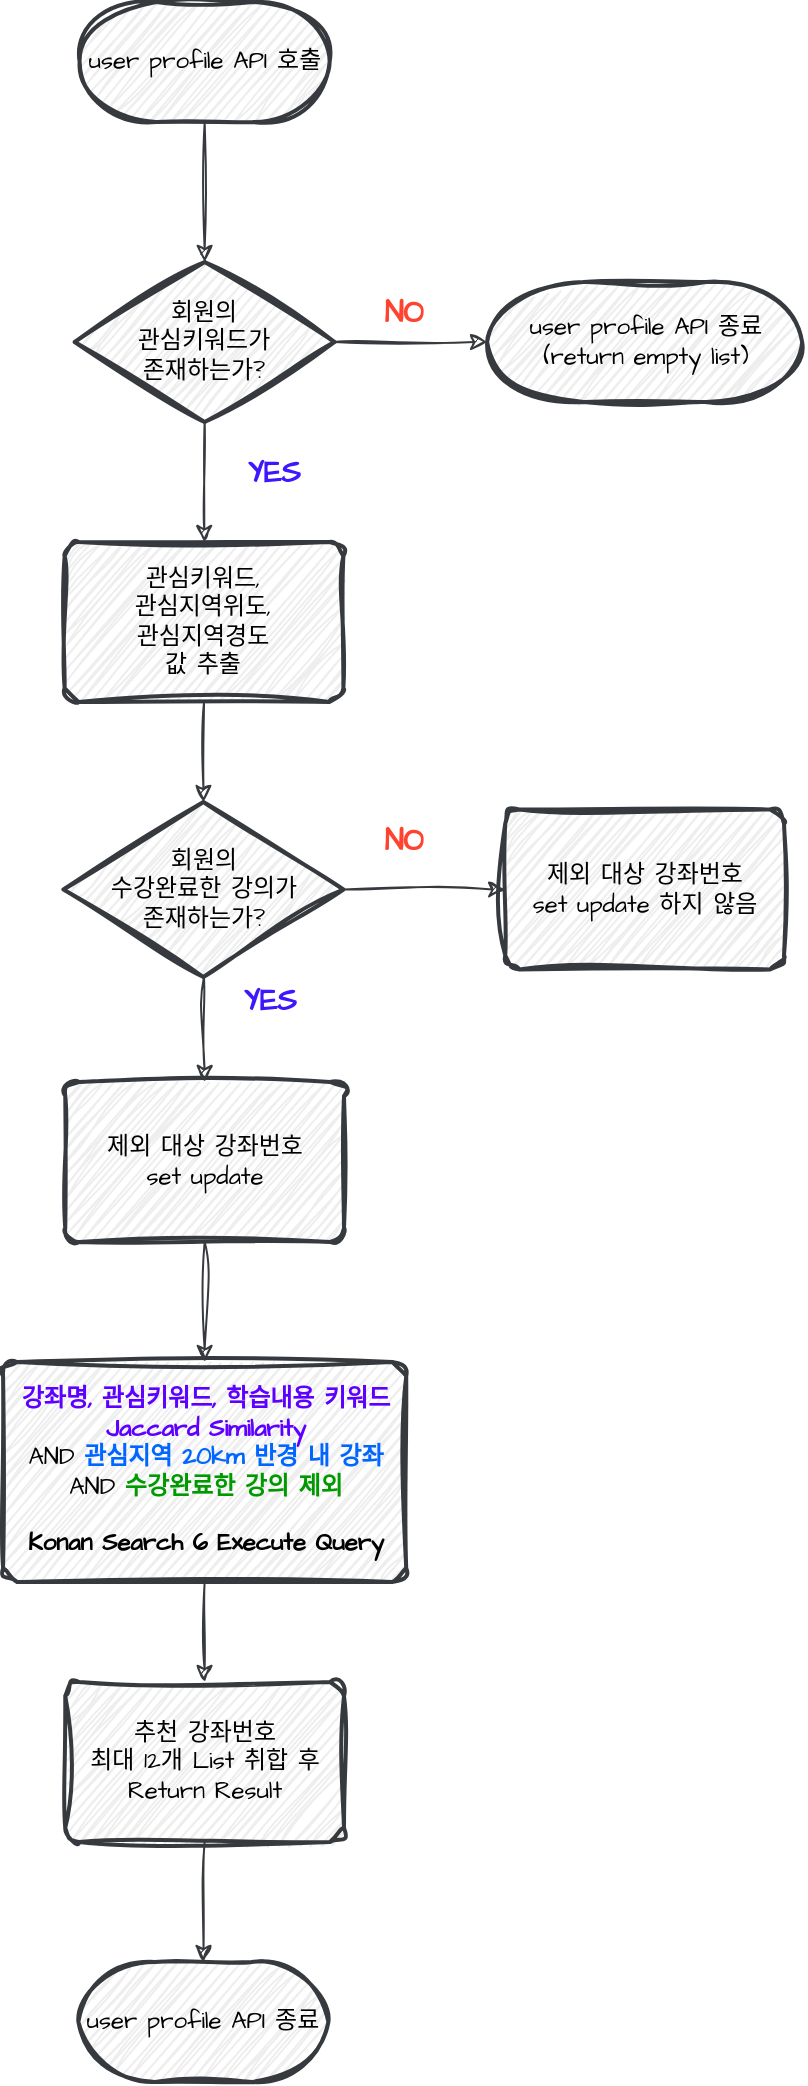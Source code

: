 <mxfile version="24.6.2" type="github">
  <diagram name="Page-1" id="c7558073-3199-34d8-9f00-42111426c3f3">
    <mxGraphModel dx="2049" dy="2235" grid="1" gridSize="10" guides="1" tooltips="1" connect="1" arrows="1" fold="1" page="1" pageScale="1" pageWidth="826" pageHeight="1169" background="none" math="0" shadow="0">
      <root>
        <mxCell id="0" />
        <mxCell id="1" parent="0" />
        <mxCell id="8HuYiIvFP8ExP7IEhl2--209" value="user profile API 호출" style="strokeWidth=2;html=1;shape=mxgraph.flowchart.terminator;whiteSpace=wrap;sketch=1;hachureGap=4;jiggle=2;curveFitting=1;fontFamily=Architects Daughter;fontSource=https%3A%2F%2Ffonts.googleapis.com%2Fcss%3Ffamily%3DArchitects%2BDaughter;labelBackgroundColor=none;fontStyle=0;fillColor=#eeeeee;strokeColor=#36393d;" parent="1" vertex="1">
          <mxGeometry x="77.82" y="-1120" width="125" height="60" as="geometry" />
        </mxCell>
        <mxCell id="8HuYiIvFP8ExP7IEhl2--210" value="" style="endArrow=classic;html=1;rounded=0;sketch=1;hachureGap=4;jiggle=2;curveFitting=1;fontFamily=Architects Daughter;fontSource=https%3A%2F%2Ffonts.googleapis.com%2Fcss%3Ffamily%3DArchitects%2BDaughter;exitX=0.5;exitY=1;exitDx=0;exitDy=0;exitPerimeter=0;entryX=0.5;entryY=0;entryDx=0;entryDy=0;entryPerimeter=0;fillColor=#eeeeee;strokeColor=#36393d;" parent="1" source="8HuYiIvFP8ExP7IEhl2--209" target="8HuYiIvFP8ExP7IEhl2--211" edge="1">
          <mxGeometry width="50" height="50" relative="1" as="geometry">
            <mxPoint x="139.9" y="-1030" as="sourcePoint" />
            <mxPoint x="140.32" y="-1010" as="targetPoint" />
          </mxGeometry>
        </mxCell>
        <mxCell id="8HuYiIvFP8ExP7IEhl2--211" value="회원의&lt;div&gt;관심키워드가&lt;div&gt;존재하는가?&lt;/div&gt;&lt;/div&gt;" style="strokeWidth=2;html=1;shape=mxgraph.flowchart.decision;whiteSpace=wrap;sketch=1;hachureGap=4;jiggle=2;curveFitting=1;fontFamily=Architects Daughter;fontSource=https%3A%2F%2Ffonts.googleapis.com%2Fcss%3Ffamily%3DArchitects%2BDaughter;fillColor=#eeeeee;strokeColor=#36393d;" parent="1" vertex="1">
          <mxGeometry x="75.32" y="-990" width="130" height="80" as="geometry" />
        </mxCell>
        <mxCell id="8HuYiIvFP8ExP7IEhl2--214" value="" style="endArrow=classic;html=1;rounded=0;sketch=1;hachureGap=4;jiggle=2;curveFitting=1;fontFamily=Architects Daughter;fontSource=https%3A%2F%2Ffonts.googleapis.com%2Fcss%3Ffamily%3DArchitects%2BDaughter;exitX=1;exitY=0.5;exitDx=0;exitDy=0;exitPerimeter=0;entryX=0;entryY=0.5;entryDx=0;entryDy=0;entryPerimeter=0;fillColor=#eeeeee;strokeColor=#36393d;" parent="1" source="8HuYiIvFP8ExP7IEhl2--211" target="8HuYiIvFP8ExP7IEhl2--218" edge="1">
          <mxGeometry width="50" height="50" relative="1" as="geometry">
            <mxPoint x="405.32" y="-920" as="sourcePoint" />
            <mxPoint x="271.57" y="-950" as="targetPoint" />
          </mxGeometry>
        </mxCell>
        <mxCell id="8HuYiIvFP8ExP7IEhl2--215" value="YES" style="text;html=1;align=center;verticalAlign=middle;whiteSpace=wrap;rounded=0;fontFamily=Architects Daughter;fontSource=https%3A%2F%2Ffonts.googleapis.com%2Fcss%3Ffamily%3DArchitects%2BDaughter;fontSize=15;fillColor=none;fontStyle=1;fontColor=#3E17FF;" parent="1" vertex="1">
          <mxGeometry x="145.32" y="-900" width="60" height="30" as="geometry" />
        </mxCell>
        <mxCell id="8HuYiIvFP8ExP7IEhl2--217" value="" style="endArrow=classic;html=1;rounded=0;sketch=1;hachureGap=4;jiggle=2;curveFitting=1;fontFamily=Architects Daughter;fontSource=https%3A%2F%2Ffonts.googleapis.com%2Fcss%3Ffamily%3DArchitects%2BDaughter;exitX=0.5;exitY=1;exitDx=0;exitDy=0;exitPerimeter=0;fillColor=#eeeeee;strokeColor=#36393d;" parent="1" source="8HuYiIvFP8ExP7IEhl2--211" target="8HuYiIvFP8ExP7IEhl2--226" edge="1">
          <mxGeometry width="50" height="50" relative="1" as="geometry">
            <mxPoint x="215.32" y="-945" as="sourcePoint" />
            <mxPoint x="140.32" y="-860.0" as="targetPoint" />
          </mxGeometry>
        </mxCell>
        <mxCell id="8HuYiIvFP8ExP7IEhl2--218" value="user profile API&amp;nbsp;&lt;span style=&quot;background-color: initial;&quot;&gt;종료&lt;/span&gt;&lt;div&gt;&lt;span style=&quot;background-color: initial;&quot;&gt;(return empty list)&lt;/span&gt;&lt;/div&gt;" style="strokeWidth=2;html=1;shape=mxgraph.flowchart.terminator;whiteSpace=wrap;sketch=1;hachureGap=4;jiggle=2;curveFitting=1;fontFamily=Architects Daughter;fontSource=https%3A%2F%2Ffonts.googleapis.com%2Fcss%3Ffamily%3DArchitects%2BDaughter;fillColor=#eeeeee;strokeColor=#36393d;" parent="1" vertex="1">
          <mxGeometry x="281.57" y="-980" width="157.5" height="60" as="geometry" />
        </mxCell>
        <mxCell id="8HuYiIvFP8ExP7IEhl2--223" value="NO" style="text;html=1;align=center;verticalAlign=middle;whiteSpace=wrap;rounded=0;fontFamily=Architects Daughter;fontSource=https%3A%2F%2Ffonts.googleapis.com%2Fcss%3Ffamily%3DArchitects%2BDaughter;fontSize=15;fillColor=none;fontStyle=1;fontColor=#FF432E;" parent="1" vertex="1">
          <mxGeometry x="210.32" y="-980" width="60" height="30" as="geometry" />
        </mxCell>
        <mxCell id="8HuYiIvFP8ExP7IEhl2--226" value="관심키워드,&lt;div&gt;관심지역위도,&lt;/div&gt;&lt;div&gt;관심지역경도&lt;/div&gt;&lt;div&gt;값 추출&lt;/div&gt;" style="rounded=1;whiteSpace=wrap;html=1;absoluteArcSize=1;arcSize=14;strokeWidth=2;sketch=1;hachureGap=4;jiggle=2;curveFitting=1;fontFamily=Architects Daughter;fontSource=https%3A%2F%2Ffonts.googleapis.com%2Fcss%3Ffamily%3DArchitects%2BDaughter;fillColor=#eeeeee;strokeColor=#36393d;" parent="1" vertex="1">
          <mxGeometry x="70.32" y="-850" width="139.38" height="80" as="geometry" />
        </mxCell>
        <mxCell id="8HuYiIvFP8ExP7IEhl2--227" value="" style="endArrow=classic;html=1;rounded=0;sketch=1;hachureGap=4;jiggle=2;curveFitting=1;fontFamily=Architects Daughter;fontSource=https%3A%2F%2Ffonts.googleapis.com%2Fcss%3Ffamily%3DArchitects%2BDaughter;exitX=0.5;exitY=1;exitDx=0;exitDy=0;entryX=0.5;entryY=0;entryDx=0;entryDy=0;entryPerimeter=0;fillColor=#eeeeee;strokeColor=#36393d;" parent="1" source="8HuYiIvFP8ExP7IEhl2--226" target="8HuYiIvFP8ExP7IEhl2--229" edge="1">
          <mxGeometry width="50" height="50" relative="1" as="geometry">
            <mxPoint x="391.57" y="-800" as="sourcePoint" />
            <mxPoint x="139.57" y="-710" as="targetPoint" />
          </mxGeometry>
        </mxCell>
        <mxCell id="8HuYiIvFP8ExP7IEhl2--229" value="회원의&lt;div&gt;수강완료한&amp;nbsp;&lt;span style=&quot;background-color: initial;&quot;&gt;강의가&lt;/span&gt;&lt;/div&gt;&lt;div&gt;&lt;span style=&quot;background-color: initial;&quot;&gt;존재하는가?&lt;/span&gt;&lt;/div&gt;" style="strokeWidth=2;html=1;shape=mxgraph.flowchart.decision;whiteSpace=wrap;sketch=1;hachureGap=4;jiggle=2;curveFitting=1;fontFamily=Architects Daughter;fontSource=https%3A%2F%2Ffonts.googleapis.com%2Fcss%3Ffamily%3DArchitects%2BDaughter;fillColor=#eeeeee;strokeColor=#36393d;" parent="1" vertex="1">
          <mxGeometry x="69.7" y="-720" width="140" height="87.5" as="geometry" />
        </mxCell>
        <mxCell id="8HuYiIvFP8ExP7IEhl2--232" value="" style="endArrow=classic;html=1;rounded=0;sketch=1;hachureGap=4;jiggle=2;curveFitting=1;fontFamily=Architects Daughter;fontSource=https%3A%2F%2Ffonts.googleapis.com%2Fcss%3Ffamily%3DArchitects%2BDaughter;entryX=0.5;entryY=0;entryDx=0;entryDy=0;fillColor=#eeeeee;strokeColor=#36393d;" parent="1" source="8HuYiIvFP8ExP7IEhl2--229" target="8HuYiIvFP8ExP7IEhl2--237" edge="1">
          <mxGeometry width="50" height="50" relative="1" as="geometry">
            <mxPoint x="139.46" y="-630" as="sourcePoint" />
            <mxPoint x="139.46" y="-580" as="targetPoint" />
          </mxGeometry>
        </mxCell>
        <mxCell id="8HuYiIvFP8ExP7IEhl2--233" value="" style="endArrow=classic;html=1;rounded=0;sketch=1;hachureGap=4;jiggle=2;curveFitting=1;fontFamily=Architects Daughter;fontSource=https%3A%2F%2Ffonts.googleapis.com%2Fcss%3Ffamily%3DArchitects%2BDaughter;exitX=1;exitY=0.5;exitDx=0;exitDy=0;exitPerimeter=0;entryX=0;entryY=0.5;entryDx=0;entryDy=0;fillColor=#eeeeee;strokeColor=#36393d;" parent="1" source="8HuYiIvFP8ExP7IEhl2--229" target="8HuYiIvFP8ExP7IEhl2--236" edge="1">
          <mxGeometry width="50" height="50" relative="1" as="geometry">
            <mxPoint x="220.57" y="-676.67" as="sourcePoint" />
            <mxPoint x="281.57" y="-677" as="targetPoint" />
          </mxGeometry>
        </mxCell>
        <mxCell id="8HuYiIvFP8ExP7IEhl2--236" value="제외 대상 강좌번호&lt;div&gt;set update 하지 않음&lt;/div&gt;" style="rounded=1;whiteSpace=wrap;html=1;absoluteArcSize=1;arcSize=14;strokeWidth=2;sketch=1;hachureGap=4;jiggle=2;curveFitting=1;fontFamily=Architects Daughter;fontSource=https%3A%2F%2Ffonts.googleapis.com%2Fcss%3Ffamily%3DArchitects%2BDaughter;fillColor=#eeeeee;strokeColor=#36393d;" parent="1" vertex="1">
          <mxGeometry x="290.63" y="-716.25" width="139.38" height="80" as="geometry" />
        </mxCell>
        <mxCell id="8HuYiIvFP8ExP7IEhl2--237" value="제외 대상 강좌번호&lt;div&gt;set update&lt;/div&gt;" style="rounded=1;whiteSpace=wrap;html=1;absoluteArcSize=1;arcSize=14;strokeWidth=2;sketch=1;hachureGap=4;jiggle=2;curveFitting=1;fontFamily=Architects Daughter;fontSource=https%3A%2F%2Ffonts.googleapis.com%2Fcss%3Ffamily%3DArchitects%2BDaughter;fillColor=#eeeeee;strokeColor=#36393d;" parent="1" vertex="1">
          <mxGeometry x="70.63" y="-580" width="139.38" height="80" as="geometry" />
        </mxCell>
        <mxCell id="8HuYiIvFP8ExP7IEhl2--238" value="&lt;font color=&quot;#5d00ff&quot;&gt;&lt;b&gt;강좌명, 관심키워드, 학습내용 키워드 Jaccard Similarity&lt;/b&gt;&lt;/font&gt;&lt;div&gt;AND &lt;font color=&quot;#0066ff&quot;&gt;&lt;b&gt;관심지역 20km 반경 내 강좌&lt;/b&gt;&lt;/font&gt;&lt;/div&gt;&lt;div&gt;&lt;span style=&quot;background-color: initial;&quot;&gt;AND &lt;font color=&quot;#009900&quot;&gt;&lt;b&gt;수강완료한 강의 제외&lt;/b&gt;&lt;/font&gt;&lt;/span&gt;&lt;/div&gt;&lt;div&gt;&lt;span style=&quot;background-color: initial;&quot;&gt;&lt;font color=&quot;#009900&quot;&gt;&lt;b&gt;&lt;br&gt;&lt;/b&gt;&lt;/font&gt;&lt;/span&gt;&lt;/div&gt;&lt;div&gt;&lt;b style=&quot;&quot;&gt;Konan Search 6&amp;nbsp;&lt;/b&gt;&lt;span style=&quot;background-color: initial;&quot;&gt;&lt;b style=&quot;&quot;&gt;Execute Query&lt;/b&gt;&lt;/span&gt;&lt;/div&gt;" style="rounded=1;whiteSpace=wrap;html=1;absoluteArcSize=1;arcSize=14;strokeWidth=2;sketch=1;hachureGap=4;jiggle=2;curveFitting=1;fontFamily=Architects Daughter;fontSource=https%3A%2F%2Ffonts.googleapis.com%2Fcss%3Ffamily%3DArchitects%2BDaughter;fillColor=#eeeeee;strokeColor=#36393d;" parent="1" vertex="1">
          <mxGeometry x="39.54" y="-440" width="201.57" height="110" as="geometry" />
        </mxCell>
        <mxCell id="8HuYiIvFP8ExP7IEhl2--240" value="" style="endArrow=classic;html=1;rounded=0;sketch=1;hachureGap=4;jiggle=2;curveFitting=1;fontFamily=Architects Daughter;fontSource=https%3A%2F%2Ffonts.googleapis.com%2Fcss%3Ffamily%3DArchitects%2BDaughter;entryX=0.5;entryY=0;entryDx=0;entryDy=0;exitX=0.5;exitY=1;exitDx=0;exitDy=0;fillColor=#eeeeee;strokeColor=#36393d;" parent="1" source="8HuYiIvFP8ExP7IEhl2--237" target="8HuYiIvFP8ExP7IEhl2--238" edge="1">
          <mxGeometry width="50" height="50" relative="1" as="geometry">
            <mxPoint x="139.2" y="-490" as="sourcePoint" />
            <mxPoint x="140.2" y="-438" as="targetPoint" />
          </mxGeometry>
        </mxCell>
        <mxCell id="8HuYiIvFP8ExP7IEhl2--242" value="" style="endArrow=classic;html=1;rounded=0;sketch=1;hachureGap=4;jiggle=2;curveFitting=1;fontFamily=Architects Daughter;fontSource=https%3A%2F%2Ffonts.googleapis.com%2Fcss%3Ffamily%3DArchitects%2BDaughter;exitX=0.5;exitY=1;exitDx=0;exitDy=0;entryX=0.5;entryY=0;entryDx=0;entryDy=0;fillColor=#eeeeee;strokeColor=#36393d;" parent="1" source="8HuYiIvFP8ExP7IEhl2--238" target="8HuYiIvFP8ExP7IEhl2--243" edge="1">
          <mxGeometry width="50" height="50" relative="1" as="geometry">
            <mxPoint x="139.3" y="-330" as="sourcePoint" />
            <mxPoint x="139" y="-290" as="targetPoint" />
          </mxGeometry>
        </mxCell>
        <mxCell id="8HuYiIvFP8ExP7IEhl2--243" value="추천 강좌번호&lt;div&gt;최대 12개&amp;nbsp;&lt;span style=&quot;background-color: initial;&quot;&gt;List 취합 후 Return Result&lt;/span&gt;&lt;/div&gt;" style="rounded=1;whiteSpace=wrap;html=1;absoluteArcSize=1;arcSize=14;strokeWidth=2;sketch=1;hachureGap=4;jiggle=2;curveFitting=1;fontFamily=Architects Daughter;fontSource=https%3A%2F%2Ffonts.googleapis.com%2Fcss%3Ffamily%3DArchitects%2BDaughter;fillColor=#eeeeee;strokeColor=#36393d;" parent="1" vertex="1">
          <mxGeometry x="70.63" y="-280" width="139.38" height="80" as="geometry" />
        </mxCell>
        <mxCell id="8HuYiIvFP8ExP7IEhl2--245" value="NO" style="text;html=1;align=center;verticalAlign=middle;whiteSpace=wrap;rounded=0;fontFamily=Architects Daughter;fontSource=https%3A%2F%2Ffonts.googleapis.com%2Fcss%3Ffamily%3DArchitects%2BDaughter;fontSize=15;fillColor=none;fontStyle=1;fontColor=#FF432E;" parent="1" vertex="1">
          <mxGeometry x="210.32" y="-716.25" width="60" height="30" as="geometry" />
        </mxCell>
        <mxCell id="8HuYiIvFP8ExP7IEhl2--247" value="YES" style="text;html=1;align=center;verticalAlign=middle;whiteSpace=wrap;rounded=0;fontFamily=Architects Daughter;fontSource=https%3A%2F%2Ffonts.googleapis.com%2Fcss%3Ffamily%3DArchitects%2BDaughter;fontSize=15;fillColor=none;fontStyle=1;fontColor=#3E17FF;" parent="1" vertex="1">
          <mxGeometry x="142.82" y="-636.25" width="60" height="30" as="geometry" />
        </mxCell>
        <mxCell id="8HuYiIvFP8ExP7IEhl2--248" value="user profile API 종료" style="strokeWidth=2;html=1;shape=mxgraph.flowchart.terminator;whiteSpace=wrap;sketch=1;hachureGap=4;jiggle=2;curveFitting=1;fontFamily=Architects Daughter;fontSource=https%3A%2F%2Ffonts.googleapis.com%2Fcss%3Ffamily%3DArchitects%2BDaughter;labelBackgroundColor=none;fontStyle=0;fillColor=#eeeeee;strokeColor=#36393d;" parent="1" vertex="1">
          <mxGeometry x="77.2" y="-140" width="125" height="60" as="geometry" />
        </mxCell>
        <mxCell id="8HuYiIvFP8ExP7IEhl2--249" value="" style="endArrow=classic;html=1;rounded=0;sketch=1;hachureGap=4;jiggle=2;curveFitting=1;fontFamily=Architects Daughter;fontSource=https%3A%2F%2Ffonts.googleapis.com%2Fcss%3Ffamily%3DArchitects%2BDaughter;exitX=0.5;exitY=1;exitDx=0;exitDy=0;entryX=0.5;entryY=0;entryDx=0;entryDy=0;fillColor=#eeeeee;strokeColor=#36393d;entryPerimeter=0;" parent="1" source="8HuYiIvFP8ExP7IEhl2--243" target="8HuYiIvFP8ExP7IEhl2--248" edge="1">
          <mxGeometry width="50" height="50" relative="1" as="geometry">
            <mxPoint x="139.91" y="-180" as="sourcePoint" />
            <mxPoint x="139.91" y="-130" as="targetPoint" />
          </mxGeometry>
        </mxCell>
      </root>
    </mxGraphModel>
  </diagram>
</mxfile>
